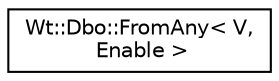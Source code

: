digraph "Graphical Class Hierarchy"
{
 // LATEX_PDF_SIZE
  edge [fontname="Helvetica",fontsize="10",labelfontname="Helvetica",labelfontsize="10"];
  node [fontname="Helvetica",fontsize="10",shape=record];
  rankdir="LR";
  Node0 [label="Wt::Dbo::FromAny\< V,\l Enable \>",height=0.2,width=0.4,color="black", fillcolor="white", style="filled",URL="$structWt_1_1Dbo_1_1FromAny.html",tooltip=" "];
}
